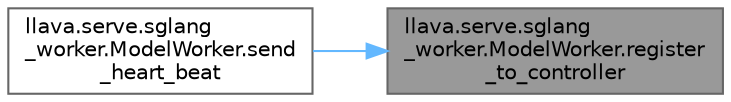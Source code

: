 digraph "llava.serve.sglang_worker.ModelWorker.register_to_controller"
{
 // LATEX_PDF_SIZE
  bgcolor="transparent";
  edge [fontname=Helvetica,fontsize=10,labelfontname=Helvetica,labelfontsize=10];
  node [fontname=Helvetica,fontsize=10,shape=box,height=0.2,width=0.4];
  rankdir="RL";
  Node1 [id="Node000001",label="llava.serve.sglang\l_worker.ModelWorker.register\l_to_controller",height=0.2,width=0.4,color="gray40", fillcolor="grey60", style="filled", fontcolor="black",tooltip=" "];
  Node1 -> Node2 [id="edge1_Node000001_Node000002",dir="back",color="steelblue1",style="solid",tooltip=" "];
  Node2 [id="Node000002",label="llava.serve.sglang\l_worker.ModelWorker.send\l_heart_beat",height=0.2,width=0.4,color="grey40", fillcolor="white", style="filled",URL="$classllava_1_1serve_1_1sglang__worker_1_1_model_worker.html#a6915ed825ca90fb2ceea9fbe041dcc95",tooltip=" "];
}
